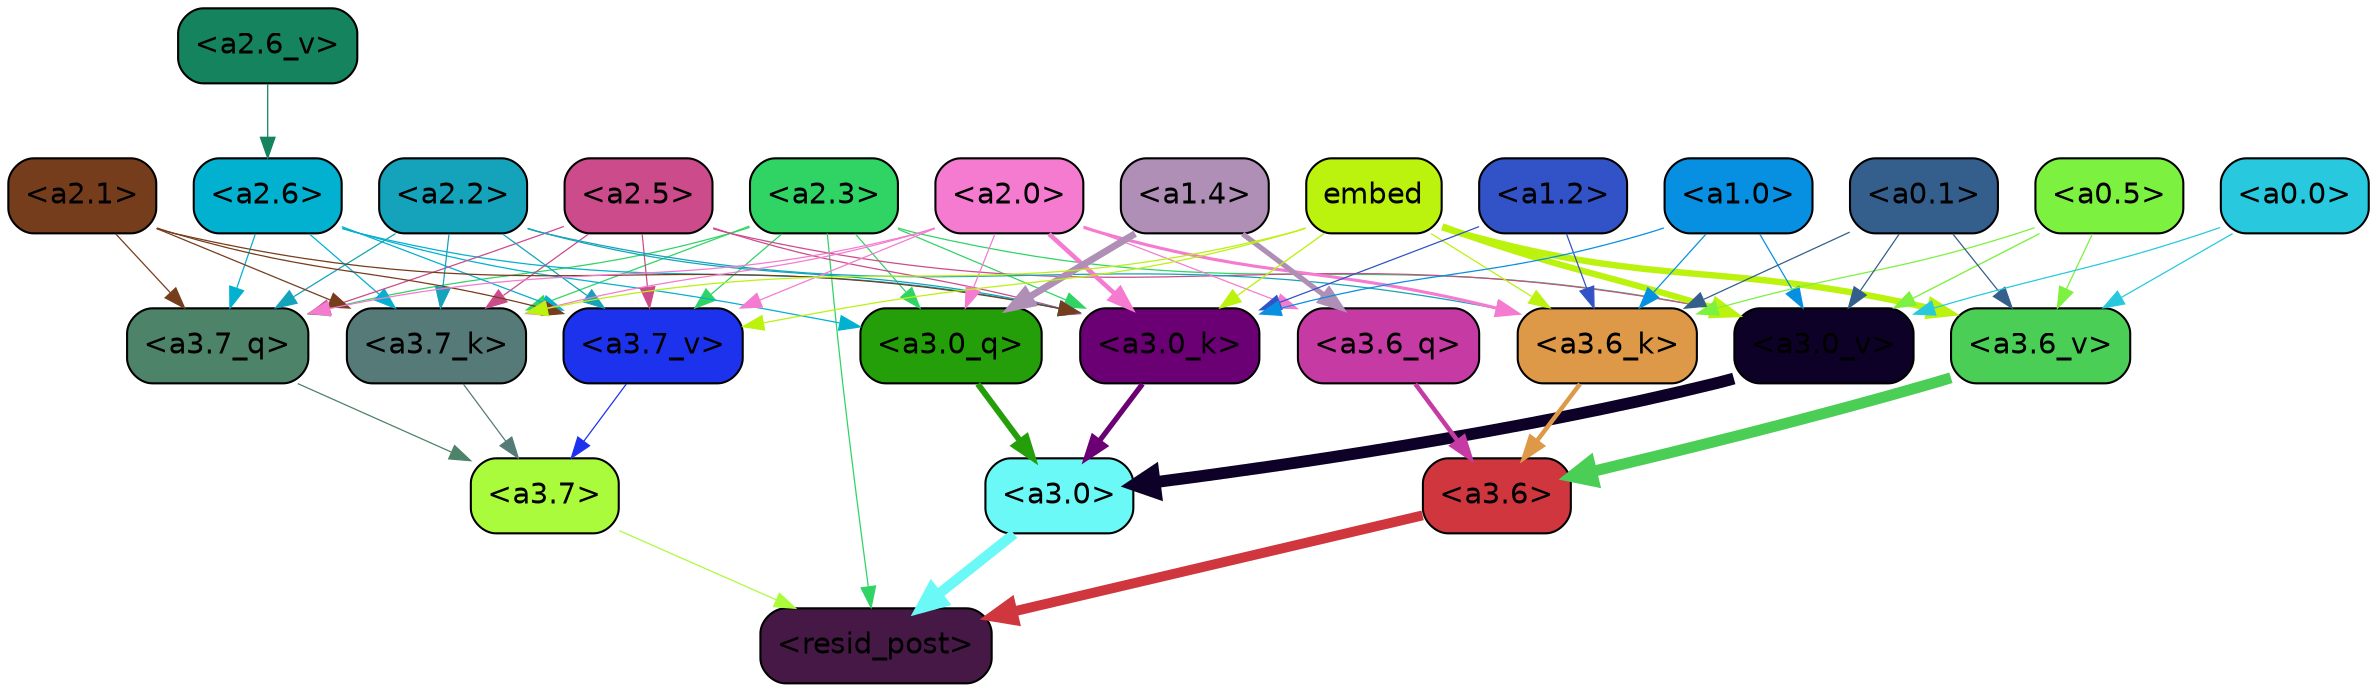 strict digraph "" {
	graph [bgcolor=transparent,
		layout=dot,
		overlap=false,
		splines=true
	];
	"<a3.7>"	[color=black,
		fillcolor="#abfb3d",
		fontname=Helvetica,
		shape=box,
		style="filled, rounded"];
	"<resid_post>"	[color=black,
		fillcolor="#451846",
		fontname=Helvetica,
		shape=box,
		style="filled, rounded"];
	"<a3.7>" -> "<resid_post>"	[color="#abfb3d",
		penwidth=0.6];
	"<a3.6>"	[color=black,
		fillcolor="#cf363e",
		fontname=Helvetica,
		shape=box,
		style="filled, rounded"];
	"<a3.6>" -> "<resid_post>"	[color="#cf363e",
		penwidth=4.7534414529800415];
	"<a3.0>"	[color=black,
		fillcolor="#6af9f7",
		fontname=Helvetica,
		shape=box,
		style="filled, rounded"];
	"<a3.0>" -> "<resid_post>"	[color="#6af9f7",
		penwidth=4.898576855659485];
	"<a2.3>"	[color=black,
		fillcolor="#30d464",
		fontname=Helvetica,
		shape=box,
		style="filled, rounded"];
	"<a2.3>" -> "<resid_post>"	[color="#30d464",
		penwidth=0.6];
	"<a3.7_q>"	[color=black,
		fillcolor="#4d8368",
		fontname=Helvetica,
		shape=box,
		style="filled, rounded"];
	"<a2.3>" -> "<a3.7_q>"	[color="#30d464",
		penwidth=0.6];
	"<a3.0_q>"	[color=black,
		fillcolor="#249f0a",
		fontname=Helvetica,
		shape=box,
		style="filled, rounded"];
	"<a2.3>" -> "<a3.0_q>"	[color="#30d464",
		penwidth=0.6];
	"<a3.7_k>"	[color=black,
		fillcolor="#557a78",
		fontname=Helvetica,
		shape=box,
		style="filled, rounded"];
	"<a2.3>" -> "<a3.7_k>"	[color="#30d464",
		penwidth=0.6];
	"<a3.0_k>"	[color=black,
		fillcolor="#6b0075",
		fontname=Helvetica,
		shape=box,
		style="filled, rounded"];
	"<a2.3>" -> "<a3.0_k>"	[color="#30d464",
		penwidth=0.6];
	"<a3.7_v>"	[color=black,
		fillcolor="#1d32ed",
		fontname=Helvetica,
		shape=box,
		style="filled, rounded"];
	"<a2.3>" -> "<a3.7_v>"	[color="#30d464",
		penwidth=0.6];
	"<a3.0_v>"	[color=black,
		fillcolor="#0e0127",
		fontname=Helvetica,
		shape=box,
		style="filled, rounded"];
	"<a2.3>" -> "<a3.0_v>"	[color="#30d464",
		penwidth=0.6];
	"<a3.7_q>" -> "<a3.7>"	[color="#4d8368",
		penwidth=0.6];
	"<a3.6_q>"	[color=black,
		fillcolor="#c63aa3",
		fontname=Helvetica,
		shape=box,
		style="filled, rounded"];
	"<a3.6_q>" -> "<a3.6>"	[color="#c63aa3",
		penwidth=2.160832464694977];
	"<a3.0_q>" -> "<a3.0>"	[color="#249f0a",
		penwidth=2.870753765106201];
	"<a3.7_k>" -> "<a3.7>"	[color="#557a78",
		penwidth=0.6];
	"<a3.6_k>"	[color=black,
		fillcolor="#dd9947",
		fontname=Helvetica,
		shape=box,
		style="filled, rounded"];
	"<a3.6_k>" -> "<a3.6>"	[color="#dd9947",
		penwidth=2.13908451795578];
	"<a3.0_k>" -> "<a3.0>"	[color="#6b0075",
		penwidth=2.520303964614868];
	"<a3.7_v>" -> "<a3.7>"	[color="#1d32ed",
		penwidth=0.6];
	"<a3.6_v>"	[color=black,
		fillcolor="#4ace56",
		fontname=Helvetica,
		shape=box,
		style="filled, rounded"];
	"<a3.6_v>" -> "<a3.6>"	[color="#4ace56",
		penwidth=5.297133803367615];
	"<a3.0_v>" -> "<a3.0>"	[color="#0e0127",
		penwidth=5.680712580680847];
	"<a2.6>"	[color=black,
		fillcolor="#02b1cf",
		fontname=Helvetica,
		shape=box,
		style="filled, rounded"];
	"<a2.6>" -> "<a3.7_q>"	[color="#02b1cf",
		penwidth=0.6];
	"<a2.6>" -> "<a3.0_q>"	[color="#02b1cf",
		penwidth=0.6];
	"<a2.6>" -> "<a3.7_k>"	[color="#02b1cf",
		penwidth=0.6];
	"<a2.6>" -> "<a3.0_k>"	[color="#02b1cf",
		penwidth=0.6];
	"<a2.6>" -> "<a3.7_v>"	[color="#02b1cf",
		penwidth=0.6];
	"<a2.5>"	[color=black,
		fillcolor="#cc4b8b",
		fontname=Helvetica,
		shape=box,
		style="filled, rounded"];
	"<a2.5>" -> "<a3.7_q>"	[color="#cc4b8b",
		penwidth=0.6];
	"<a2.5>" -> "<a3.7_k>"	[color="#cc4b8b",
		penwidth=0.6];
	"<a2.5>" -> "<a3.0_k>"	[color="#cc4b8b",
		penwidth=0.6];
	"<a2.5>" -> "<a3.7_v>"	[color="#cc4b8b",
		penwidth=0.6];
	"<a2.5>" -> "<a3.0_v>"	[color="#cc4b8b",
		penwidth=0.6];
	"<a2.2>"	[color=black,
		fillcolor="#14a3ba",
		fontname=Helvetica,
		shape=box,
		style="filled, rounded"];
	"<a2.2>" -> "<a3.7_q>"	[color="#14a3ba",
		penwidth=0.6];
	"<a2.2>" -> "<a3.7_k>"	[color="#14a3ba",
		penwidth=0.6];
	"<a2.2>" -> "<a3.6_k>"	[color="#14a3ba",
		penwidth=0.6];
	"<a2.2>" -> "<a3.0_k>"	[color="#14a3ba",
		penwidth=0.6];
	"<a2.2>" -> "<a3.7_v>"	[color="#14a3ba",
		penwidth=0.6];
	"<a2.1>"	[color=black,
		fillcolor="#763d1c",
		fontname=Helvetica,
		shape=box,
		style="filled, rounded"];
	"<a2.1>" -> "<a3.7_q>"	[color="#763d1c",
		penwidth=0.6];
	"<a2.1>" -> "<a3.7_k>"	[color="#763d1c",
		penwidth=0.6];
	"<a2.1>" -> "<a3.0_k>"	[color="#763d1c",
		penwidth=0.6];
	"<a2.1>" -> "<a3.7_v>"	[color="#763d1c",
		penwidth=0.6];
	"<a2.0>"	[color=black,
		fillcolor="#f57bd0",
		fontname=Helvetica,
		shape=box,
		style="filled, rounded"];
	"<a2.0>" -> "<a3.7_q>"	[color="#f57bd0",
		penwidth=0.6];
	"<a2.0>" -> "<a3.6_q>"	[color="#f57bd0",
		penwidth=0.6];
	"<a2.0>" -> "<a3.0_q>"	[color="#f57bd0",
		penwidth=0.6];
	"<a2.0>" -> "<a3.7_k>"	[color="#f57bd0",
		penwidth=0.6];
	"<a2.0>" -> "<a3.6_k>"	[color="#f57bd0",
		penwidth=1.4957321882247925];
	"<a2.0>" -> "<a3.0_k>"	[color="#f57bd0",
		penwidth=2.18752121925354];
	"<a2.0>" -> "<a3.7_v>"	[color="#f57bd0",
		penwidth=0.6];
	"<a1.4>"	[color=black,
		fillcolor="#b08fb6",
		fontname=Helvetica,
		shape=box,
		style="filled, rounded"];
	"<a1.4>" -> "<a3.6_q>"	[color="#b08fb6",
		penwidth=2.4829938411712646];
	"<a1.4>" -> "<a3.0_q>"	[color="#b08fb6",
		penwidth=3.299744725227356];
	embed	[color=black,
		fillcolor="#bbf20e",
		fontname=Helvetica,
		shape=box,
		style="filled, rounded"];
	embed -> "<a3.7_k>"	[color="#bbf20e",
		penwidth=0.6];
	embed -> "<a3.6_k>"	[color="#bbf20e",
		penwidth=0.6];
	embed -> "<a3.0_k>"	[color="#bbf20e",
		penwidth=0.6394047290086746];
	embed -> "<a3.7_v>"	[color="#bbf20e",
		penwidth=0.6];
	embed -> "<a3.6_v>"	[color="#bbf20e",
		penwidth=3.067279100418091];
	embed -> "<a3.0_v>"	[color="#bbf20e",
		penwidth=3.0212591886520386];
	"<a1.2>"	[color=black,
		fillcolor="#3253c7",
		fontname=Helvetica,
		shape=box,
		style="filled, rounded"];
	"<a1.2>" -> "<a3.6_k>"	[color="#3253c7",
		penwidth=0.6];
	"<a1.2>" -> "<a3.0_k>"	[color="#3253c7",
		penwidth=0.6];
	"<a1.0>"	[color=black,
		fillcolor="#0790e1",
		fontname=Helvetica,
		shape=box,
		style="filled, rounded"];
	"<a1.0>" -> "<a3.6_k>"	[color="#0790e1",
		penwidth=0.6];
	"<a1.0>" -> "<a3.0_k>"	[color="#0790e1",
		penwidth=0.6];
	"<a1.0>" -> "<a3.0_v>"	[color="#0790e1",
		penwidth=0.6];
	"<a0.5>"	[color=black,
		fillcolor="#7cf13f",
		fontname=Helvetica,
		shape=box,
		style="filled, rounded"];
	"<a0.5>" -> "<a3.6_k>"	[color="#7cf13f",
		penwidth=0.6];
	"<a0.5>" -> "<a3.6_v>"	[color="#7cf13f",
		penwidth=0.6];
	"<a0.5>" -> "<a3.0_v>"	[color="#7cf13f",
		penwidth=0.648682102560997];
	"<a0.1>"	[color=black,
		fillcolor="#345f8c",
		fontname=Helvetica,
		shape=box,
		style="filled, rounded"];
	"<a0.1>" -> "<a3.6_k>"	[color="#345f8c",
		penwidth=0.6];
	"<a0.1>" -> "<a3.6_v>"	[color="#345f8c",
		penwidth=0.6];
	"<a0.1>" -> "<a3.0_v>"	[color="#345f8c",
		penwidth=0.6];
	"<a0.0>"	[color=black,
		fillcolor="#28c9df",
		fontname=Helvetica,
		shape=box,
		style="filled, rounded"];
	"<a0.0>" -> "<a3.6_v>"	[color="#28c9df",
		penwidth=0.6];
	"<a0.0>" -> "<a3.0_v>"	[color="#28c9df",
		penwidth=0.6];
	"<a2.6_v>"	[color=black,
		fillcolor="#14835e",
		fontname=Helvetica,
		shape=box,
		style="filled, rounded"];
	"<a2.6_v>" -> "<a2.6>"	[color="#14835e",
		penwidth=0.6];
}
